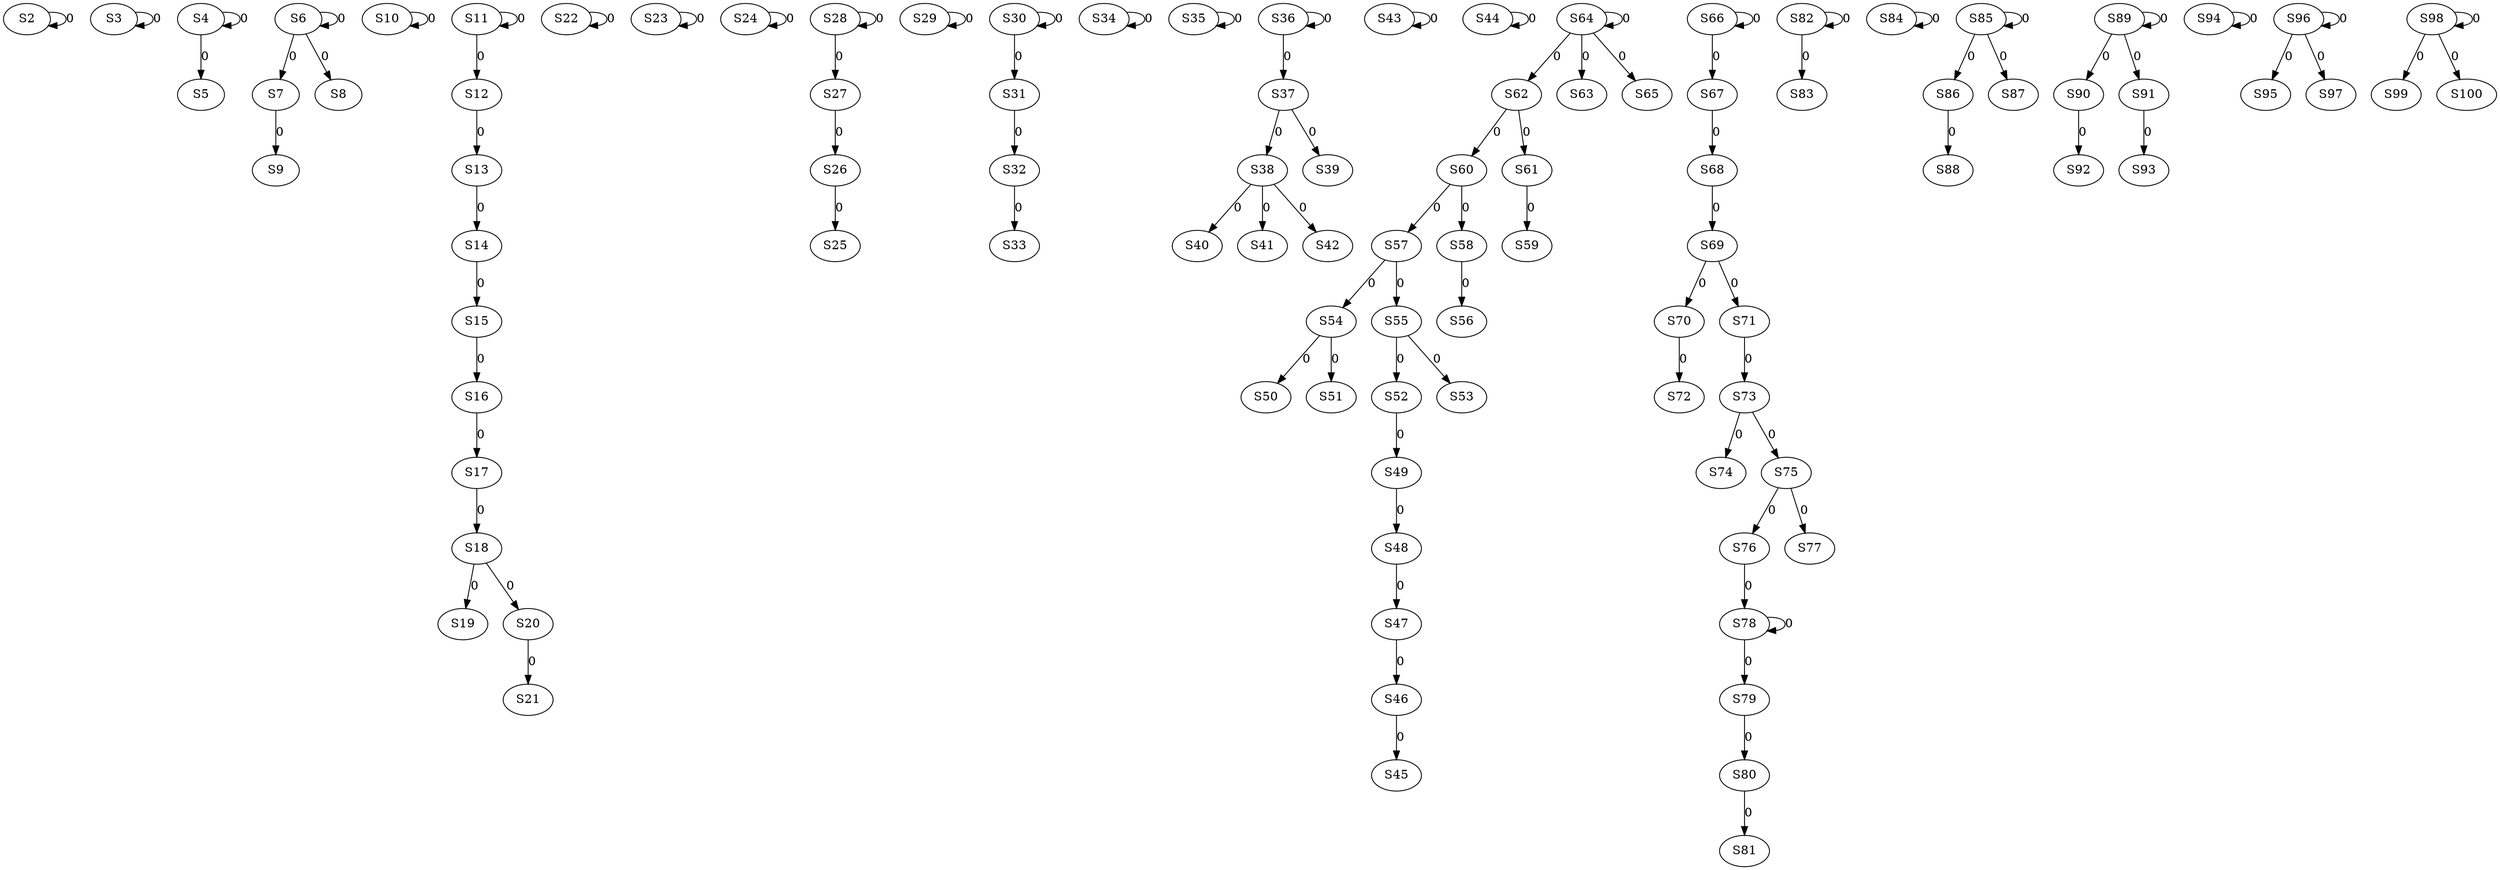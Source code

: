 strict digraph {
	S2 -> S2 [ label = 0 ];
	S3 -> S3 [ label = 0 ];
	S4 -> S4 [ label = 0 ];
	S4 -> S5 [ label = 0 ];
	S6 -> S6 [ label = 0 ];
	S6 -> S7 [ label = 0 ];
	S6 -> S8 [ label = 0 ];
	S7 -> S9 [ label = 0 ];
	S10 -> S10 [ label = 0 ];
	S11 -> S11 [ label = 0 ];
	S11 -> S12 [ label = 0 ];
	S12 -> S13 [ label = 0 ];
	S13 -> S14 [ label = 0 ];
	S14 -> S15 [ label = 0 ];
	S15 -> S16 [ label = 0 ];
	S16 -> S17 [ label = 0 ];
	S17 -> S18 [ label = 0 ];
	S18 -> S19 [ label = 0 ];
	S18 -> S20 [ label = 0 ];
	S20 -> S21 [ label = 0 ];
	S22 -> S22 [ label = 0 ];
	S23 -> S23 [ label = 0 ];
	S24 -> S24 [ label = 0 ];
	S26 -> S25 [ label = 0 ];
	S27 -> S26 [ label = 0 ];
	S28 -> S27 [ label = 0 ];
	S28 -> S28 [ label = 0 ];
	S29 -> S29 [ label = 0 ];
	S30 -> S30 [ label = 0 ];
	S30 -> S31 [ label = 0 ];
	S31 -> S32 [ label = 0 ];
	S32 -> S33 [ label = 0 ];
	S34 -> S34 [ label = 0 ];
	S35 -> S35 [ label = 0 ];
	S36 -> S36 [ label = 0 ];
	S36 -> S37 [ label = 0 ];
	S37 -> S38 [ label = 0 ];
	S37 -> S39 [ label = 0 ];
	S38 -> S40 [ label = 0 ];
	S38 -> S41 [ label = 0 ];
	S38 -> S42 [ label = 0 ];
	S43 -> S43 [ label = 0 ];
	S44 -> S44 [ label = 0 ];
	S46 -> S45 [ label = 0 ];
	S47 -> S46 [ label = 0 ];
	S48 -> S47 [ label = 0 ];
	S49 -> S48 [ label = 0 ];
	S52 -> S49 [ label = 0 ];
	S54 -> S50 [ label = 0 ];
	S54 -> S51 [ label = 0 ];
	S55 -> S52 [ label = 0 ];
	S55 -> S53 [ label = 0 ];
	S57 -> S54 [ label = 0 ];
	S57 -> S55 [ label = 0 ];
	S58 -> S56 [ label = 0 ];
	S60 -> S57 [ label = 0 ];
	S60 -> S58 [ label = 0 ];
	S61 -> S59 [ label = 0 ];
	S62 -> S60 [ label = 0 ];
	S62 -> S61 [ label = 0 ];
	S64 -> S62 [ label = 0 ];
	S64 -> S63 [ label = 0 ];
	S64 -> S64 [ label = 0 ];
	S64 -> S65 [ label = 0 ];
	S66 -> S66 [ label = 0 ];
	S66 -> S67 [ label = 0 ];
	S67 -> S68 [ label = 0 ];
	S68 -> S69 [ label = 0 ];
	S69 -> S70 [ label = 0 ];
	S69 -> S71 [ label = 0 ];
	S70 -> S72 [ label = 0 ];
	S71 -> S73 [ label = 0 ];
	S73 -> S74 [ label = 0 ];
	S73 -> S75 [ label = 0 ];
	S75 -> S76 [ label = 0 ];
	S75 -> S77 [ label = 0 ];
	S76 -> S78 [ label = 0 ];
	S78 -> S79 [ label = 0 ];
	S79 -> S80 [ label = 0 ];
	S80 -> S81 [ label = 0 ];
	S82 -> S82 [ label = 0 ];
	S82 -> S83 [ label = 0 ];
	S84 -> S84 [ label = 0 ];
	S85 -> S85 [ label = 0 ];
	S85 -> S86 [ label = 0 ];
	S85 -> S87 [ label = 0 ];
	S86 -> S88 [ label = 0 ];
	S89 -> S89 [ label = 0 ];
	S89 -> S90 [ label = 0 ];
	S89 -> S91 [ label = 0 ];
	S90 -> S92 [ label = 0 ];
	S91 -> S93 [ label = 0 ];
	S94 -> S94 [ label = 0 ];
	S96 -> S95 [ label = 0 ];
	S96 -> S96 [ label = 0 ];
	S96 -> S97 [ label = 0 ];
	S98 -> S98 [ label = 0 ];
	S98 -> S99 [ label = 0 ];
	S98 -> S100 [ label = 0 ];
	S78 -> S78 [ label = 0 ];
}